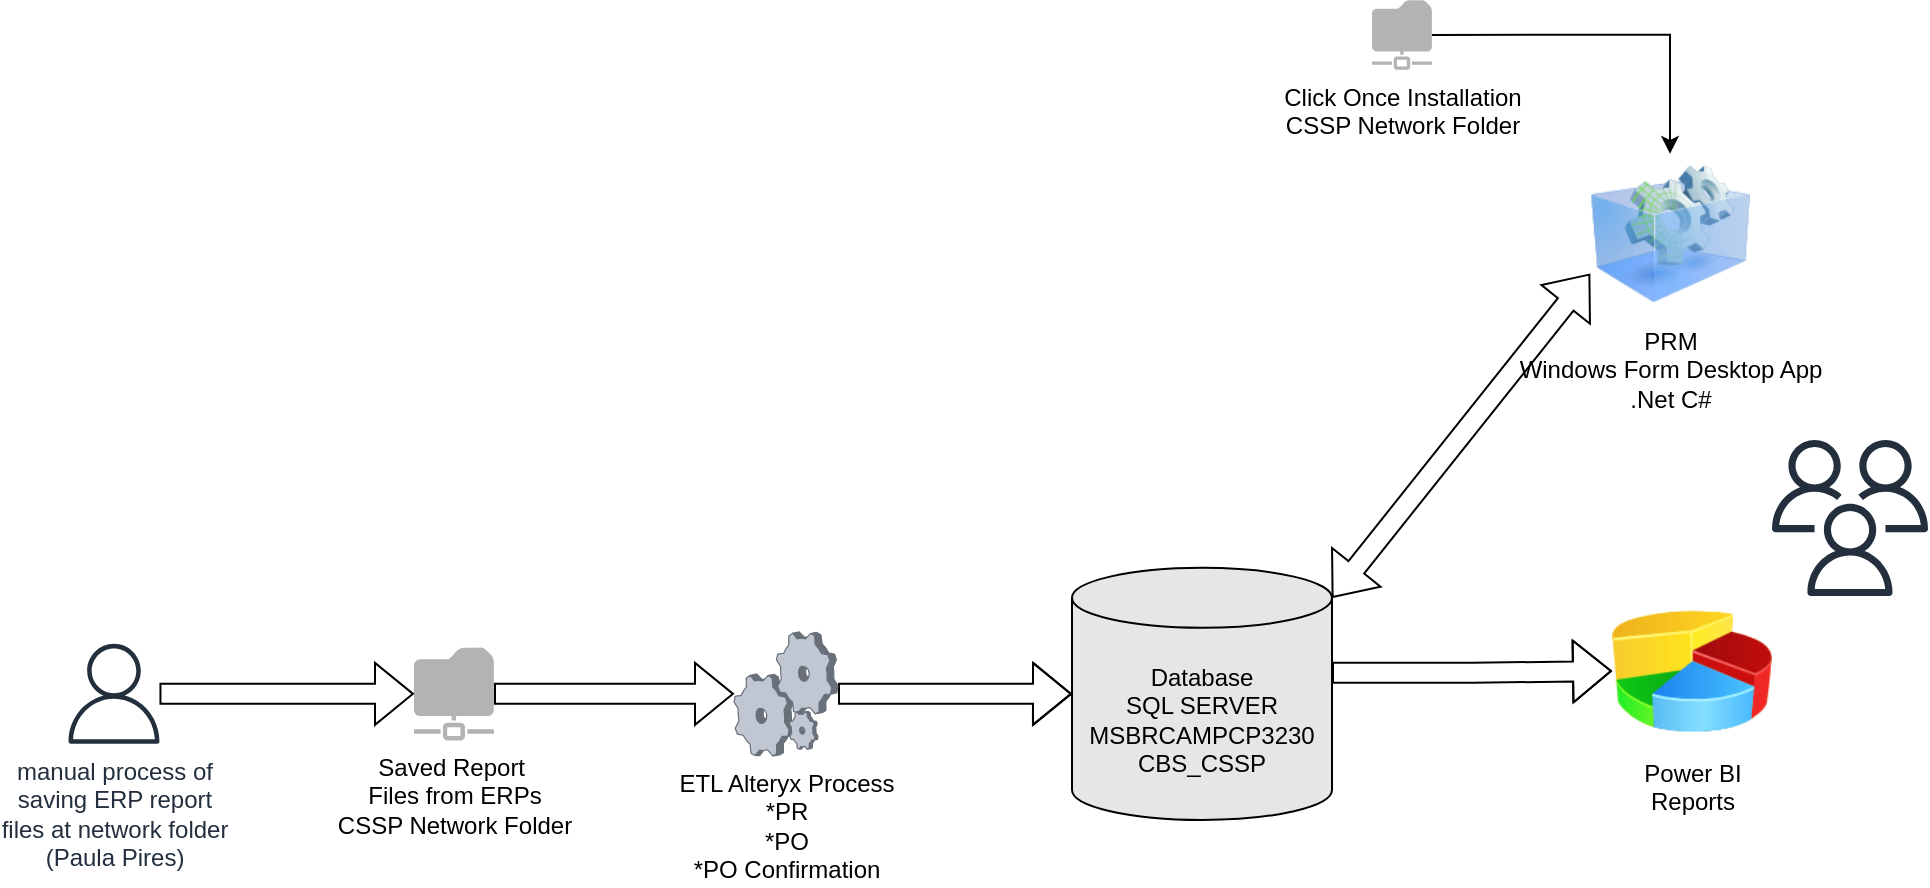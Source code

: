 <mxfile version="15.8.2" type="github">
  <diagram id="kOsPYZ9uBFAMnIBQ-ULK" name="Page-1">
    <mxGraphModel dx="2489" dy="684" grid="1" gridSize="10" guides="1" tooltips="1" connect="1" arrows="1" fold="1" page="1" pageScale="1" pageWidth="827" pageHeight="1169" math="0" shadow="0">
      <root>
        <mxCell id="0" />
        <mxCell id="1" parent="0" />
        <mxCell id="oxakEMZMlEvCSRAWe6NK-14" style="edgeStyle=orthogonalEdgeStyle;rounded=0;orthogonalLoop=1;jettySize=auto;html=1;exitX=1;exitY=0;exitDx=0;exitDy=52.5;exitPerimeter=0;shape=flexArrow;" parent="1" source="oxakEMZMlEvCSRAWe6NK-3" target="oxakEMZMlEvCSRAWe6NK-8" edge="1">
          <mxGeometry relative="1" as="geometry" />
        </mxCell>
        <mxCell id="oxakEMZMlEvCSRAWe6NK-3" value="Database&lt;br&gt;SQL SERVER&lt;br&gt;MSBRCAMPCP3230&lt;br&gt;CBS_CSSP" style="shape=cylinder3;whiteSpace=wrap;html=1;boundedLbl=1;backgroundOutline=1;size=15;fillColor=#E6E6E6;" parent="1" vertex="1">
          <mxGeometry x="-200" y="363.93" width="130" height="126.07" as="geometry" />
        </mxCell>
        <mxCell id="oxakEMZMlEvCSRAWe6NK-9" style="edgeStyle=orthogonalEdgeStyle;rounded=0;orthogonalLoop=1;jettySize=auto;html=1;exitX=1;exitY=0.5;exitDx=0;exitDy=0;exitPerimeter=0;" parent="1" source="oxakEMZMlEvCSRAWe6NK-4" target="oxakEMZMlEvCSRAWe6NK-7" edge="1">
          <mxGeometry relative="1" as="geometry" />
        </mxCell>
        <mxCell id="oxakEMZMlEvCSRAWe6NK-4" value="Click Once Installation&lt;br&gt;CSSP Network Folder" style="sketch=0;aspect=fixed;pointerEvents=1;shadow=0;dashed=0;html=1;strokeColor=none;labelPosition=center;verticalLabelPosition=bottom;verticalAlign=top;align=center;fillColor=#B3B3B3;shape=mxgraph.mscae.enterprise.shared_folder" parent="1" vertex="1">
          <mxGeometry x="-50" y="80" width="30" height="34.88" as="geometry" />
        </mxCell>
        <mxCell id="oxakEMZMlEvCSRAWe6NK-5" value="" style="sketch=0;outlineConnect=0;fontColor=#232F3E;gradientColor=none;fillColor=#232F3D;strokeColor=none;dashed=0;verticalLabelPosition=bottom;verticalAlign=top;align=center;html=1;fontSize=12;fontStyle=0;aspect=fixed;pointerEvents=1;shape=mxgraph.aws4.users;" parent="1" vertex="1">
          <mxGeometry x="150" y="300" width="78" height="78" as="geometry" />
        </mxCell>
        <mxCell id="oxakEMZMlEvCSRAWe6NK-7" value="PRM&lt;br&gt;Windows Form Desktop App&lt;br&gt;.Net C#" style="image;html=1;image=img/lib/clip_art/computers/Virtual_Application_128x128.png" parent="1" vertex="1">
          <mxGeometry x="59" y="156.93" width="80" height="80" as="geometry" />
        </mxCell>
        <mxCell id="oxakEMZMlEvCSRAWe6NK-8" value="Power BI&lt;br&gt;Reports&lt;br&gt;" style="image;html=1;image=img/lib/clip_art/finance/Pie_Chart_128x128.png" parent="1" vertex="1">
          <mxGeometry x="70" y="378" width="80" height="75" as="geometry" />
        </mxCell>
        <mxCell id="oxakEMZMlEvCSRAWe6NK-23" style="edgeStyle=orthogonalEdgeStyle;shape=flexArrow;rounded=0;orthogonalLoop=1;jettySize=auto;html=1;" parent="1" source="oxakEMZMlEvCSRAWe6NK-15" target="oxakEMZMlEvCSRAWe6NK-3" edge="1">
          <mxGeometry relative="1" as="geometry" />
        </mxCell>
        <mxCell id="oxakEMZMlEvCSRAWe6NK-15" value="ETL Alteryx Process&lt;br&gt;*PR&lt;br&gt;*PO&lt;br&gt;*PO Confirmation" style="verticalLabelPosition=bottom;sketch=0;aspect=fixed;html=1;verticalAlign=top;strokeColor=none;align=center;outlineConnect=0;shape=mxgraph.citrix.process;fillColor=#B3B3B3;" parent="1" vertex="1">
          <mxGeometry x="-369" y="395.93" width="52" height="62" as="geometry" />
        </mxCell>
        <mxCell id="oxakEMZMlEvCSRAWe6NK-17" style="edgeStyle=orthogonalEdgeStyle;rounded=0;orthogonalLoop=1;jettySize=auto;html=1;exitX=1;exitY=0.5;exitDx=0;exitDy=0;exitPerimeter=0;shape=flexArrow;" parent="1" source="oxakEMZMlEvCSRAWe6NK-16" target="oxakEMZMlEvCSRAWe6NK-15" edge="1">
          <mxGeometry relative="1" as="geometry" />
        </mxCell>
        <mxCell id="oxakEMZMlEvCSRAWe6NK-16" value="Saved Report&amp;nbsp;&lt;br&gt;Files from ERPs&lt;br&gt;CSSP Network Folder" style="sketch=0;aspect=fixed;pointerEvents=1;shadow=0;dashed=0;html=1;strokeColor=none;labelPosition=center;verticalLabelPosition=bottom;verticalAlign=top;align=center;fillColor=#B3B3B3;shape=mxgraph.mscae.enterprise.shared_folder" parent="1" vertex="1">
          <mxGeometry x="-529" y="403.68" width="40" height="46.51" as="geometry" />
        </mxCell>
        <mxCell id="oxakEMZMlEvCSRAWe6NK-25" style="edgeStyle=orthogonalEdgeStyle;shape=flexArrow;rounded=0;orthogonalLoop=1;jettySize=auto;html=1;entryX=0;entryY=0.5;entryDx=0;entryDy=0;entryPerimeter=0;" parent="1" source="oxakEMZMlEvCSRAWe6NK-24" target="oxakEMZMlEvCSRAWe6NK-16" edge="1">
          <mxGeometry relative="1" as="geometry" />
        </mxCell>
        <mxCell id="oxakEMZMlEvCSRAWe6NK-24" value="manual process of &lt;br&gt;saving ERP report &lt;br&gt;files at network folder&lt;br&gt;(Paula Pires)" style="sketch=0;outlineConnect=0;fontColor=#232F3E;gradientColor=none;fillColor=#232F3D;strokeColor=none;dashed=0;verticalLabelPosition=bottom;verticalAlign=top;align=center;html=1;fontSize=12;fontStyle=0;aspect=fixed;pointerEvents=1;shape=mxgraph.aws4.user;" parent="1" vertex="1">
          <mxGeometry x="-704" y="401.93" width="50" height="50" as="geometry" />
        </mxCell>
        <mxCell id="oxakEMZMlEvCSRAWe6NK-28" value="" style="shape=flexArrow;endArrow=classic;startArrow=classic;html=1;rounded=0;entryX=0;entryY=0.75;entryDx=0;entryDy=0;exitX=1;exitY=0;exitDx=0;exitDy=15;exitPerimeter=0;" parent="1" source="oxakEMZMlEvCSRAWe6NK-3" target="oxakEMZMlEvCSRAWe6NK-7" edge="1">
          <mxGeometry width="100" height="100" relative="1" as="geometry">
            <mxPoint x="-175" y="683.93" as="sourcePoint" />
            <mxPoint x="-75" y="583.93" as="targetPoint" />
          </mxGeometry>
        </mxCell>
      </root>
    </mxGraphModel>
  </diagram>
</mxfile>
